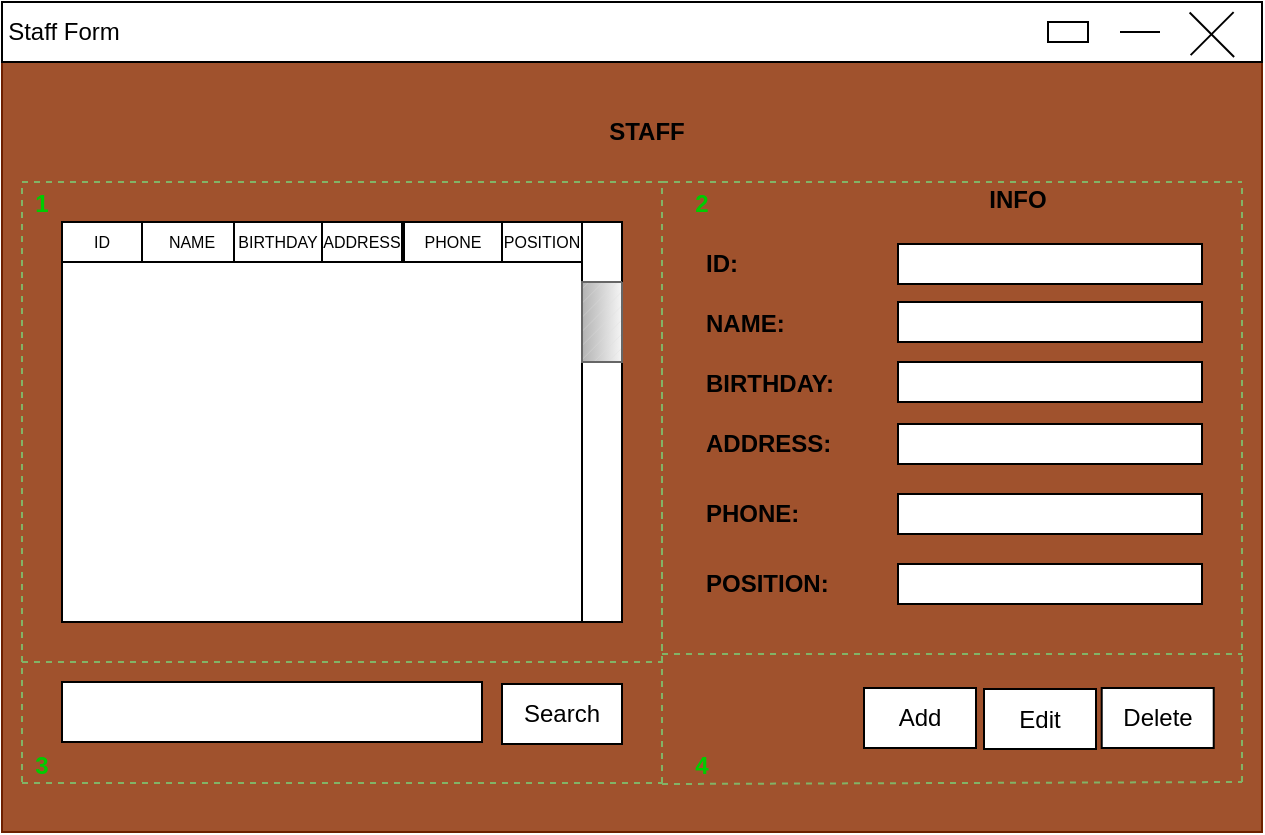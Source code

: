 <mxfile version="18.0.1" type="device"><diagram id="tGxaU5lNku0sTpEd0Xvk" name="Trang-1"><mxGraphModel dx="868" dy="593" grid="1" gridSize="10" guides="1" tooltips="1" connect="1" arrows="1" fold="1" page="1" pageScale="1" pageWidth="827" pageHeight="1169" math="0" shadow="0"><root><mxCell id="0"/><mxCell id="1" parent="0"/><mxCell id="f-kM4KcOSnNsNl54rPjR-2" value="" style="rounded=0;whiteSpace=wrap;html=1;fillColor=#a0522d;fontColor=#ffffff;strokeColor=#6D1F00;" parent="1" vertex="1"><mxGeometry x="280" y="215" width="630" height="410" as="geometry"/></mxCell><mxCell id="f-kM4KcOSnNsNl54rPjR-5" value="" style="rounded=0;whiteSpace=wrap;html=1;" parent="1" vertex="1"><mxGeometry x="280" y="210" width="630" height="30" as="geometry"/></mxCell><mxCell id="f-kM4KcOSnNsNl54rPjR-6" value="Staff Form" style="text;html=1;strokeColor=none;fillColor=none;align=center;verticalAlign=middle;whiteSpace=wrap;rounded=0;" parent="1" vertex="1"><mxGeometry x="281" y="210" width="60" height="30" as="geometry"/></mxCell><mxCell id="f-kM4KcOSnNsNl54rPjR-10" value="" style="line;strokeWidth=1;html=1;" parent="1" vertex="1"><mxGeometry x="839" y="220" width="20" height="10" as="geometry"/></mxCell><mxCell id="f-kM4KcOSnNsNl54rPjR-14" value="" style="line;strokeWidth=1;html=1;rotation=-45;" parent="1" vertex="1"><mxGeometry x="869.86" y="220.81" width="30.41" height="10" as="geometry"/></mxCell><mxCell id="f-kM4KcOSnNsNl54rPjR-15" value="" style="line;strokeWidth=1;html=1;rotation=45;" parent="1" vertex="1"><mxGeometry x="869.21" y="221.36" width="31.46" height="10" as="geometry"/></mxCell><mxCell id="f-kM4KcOSnNsNl54rPjR-19" value="" style="rounded=0;whiteSpace=wrap;html=1;strokeWidth=1;" parent="1" vertex="1"><mxGeometry x="803" y="220" width="20" height="10" as="geometry"/></mxCell><mxCell id="f-kM4KcOSnNsNl54rPjR-20" value="STAFF" style="text;html=1;strokeColor=none;fillColor=none;align=center;verticalAlign=middle;whiteSpace=wrap;rounded=0;fontStyle=1" parent="1" vertex="1"><mxGeometry x="565" y="260" width="75" height="30" as="geometry"/></mxCell><mxCell id="f-kM4KcOSnNsNl54rPjR-22" value="" style="rounded=0;whiteSpace=wrap;html=1;strokeWidth=1;" parent="1" vertex="1"><mxGeometry x="310" y="320" width="280" height="200" as="geometry"/></mxCell><mxCell id="f-kM4KcOSnNsNl54rPjR-23" value="" style="rounded=0;whiteSpace=wrap;html=1;strokeWidth=1;" parent="1" vertex="1"><mxGeometry x="310" y="550" width="210" height="30" as="geometry"/></mxCell><mxCell id="f-kM4KcOSnNsNl54rPjR-24" value="Search" style="rounded=0;whiteSpace=wrap;html=1;strokeWidth=1;" parent="1" vertex="1"><mxGeometry x="530" y="551" width="60" height="30" as="geometry"/></mxCell><mxCell id="f-kM4KcOSnNsNl54rPjR-25" value="" style="rounded=0;whiteSpace=wrap;html=1;strokeWidth=1;rotation=90;" parent="1" vertex="1"><mxGeometry x="480" y="410" width="200" height="20" as="geometry"/></mxCell><mxCell id="f-kM4KcOSnNsNl54rPjR-26" value="" style="verticalLabelPosition=bottom;verticalAlign=top;html=1;shape=mxgraph.basic.patternFillRect;fillStyle=diagRev;step=5;fillStrokeWidth=0.2;fillStrokeColor=#dddddd;strokeWidth=1;rotation=90;fillColor=#f5f5f5;strokeColor=#666666;gradientColor=#b3b3b3;" parent="1" vertex="1"><mxGeometry x="560" y="360" width="40" height="20" as="geometry"/></mxCell><mxCell id="f-kM4KcOSnNsNl54rPjR-28" value="INFO" style="text;html=1;strokeColor=none;fillColor=none;align=center;verticalAlign=middle;whiteSpace=wrap;rounded=1;fontStyle=1" parent="1" vertex="1"><mxGeometry x="758" y="294" width="60" height="30" as="geometry"/></mxCell><mxCell id="f-kM4KcOSnNsNl54rPjR-29" value="" style="rounded=0;whiteSpace=wrap;html=1;strokeWidth=1;" parent="1" vertex="1"><mxGeometry x="728" y="331" width="152" height="20" as="geometry"/></mxCell><mxCell id="f-kM4KcOSnNsNl54rPjR-30" value="ID:" style="text;html=1;strokeColor=none;fillColor=none;align=left;verticalAlign=middle;whiteSpace=wrap;rounded=0;fontStyle=1" parent="1" vertex="1"><mxGeometry x="630" y="326" width="60" height="30" as="geometry"/></mxCell><mxCell id="f-kM4KcOSnNsNl54rPjR-31" value="NAME:" style="text;html=1;strokeColor=none;fillColor=none;align=left;verticalAlign=middle;whiteSpace=wrap;rounded=0;fontStyle=1" parent="1" vertex="1"><mxGeometry x="630" y="356" width="60" height="30" as="geometry"/></mxCell><mxCell id="f-kM4KcOSnNsNl54rPjR-32" value="BIRTHDAY:" style="text;html=1;strokeColor=none;fillColor=none;align=left;verticalAlign=middle;whiteSpace=wrap;rounded=0;fontStyle=1" parent="1" vertex="1"><mxGeometry x="630" y="386" width="60" height="30" as="geometry"/></mxCell><mxCell id="f-kM4KcOSnNsNl54rPjR-33" value="ADDRESS:" style="text;html=1;strokeColor=none;fillColor=none;align=left;verticalAlign=middle;whiteSpace=wrap;rounded=0;fontStyle=1" parent="1" vertex="1"><mxGeometry x="630" y="416" width="60" height="30" as="geometry"/></mxCell><mxCell id="f-kM4KcOSnNsNl54rPjR-34" value="PHONE:" style="text;html=1;strokeColor=none;fillColor=none;align=left;verticalAlign=middle;whiteSpace=wrap;rounded=0;fontStyle=1" parent="1" vertex="1"><mxGeometry x="630" y="451" width="60" height="30" as="geometry"/></mxCell><mxCell id="f-kM4KcOSnNsNl54rPjR-35" value="POSITION:" style="text;html=1;strokeColor=none;fillColor=none;align=left;verticalAlign=middle;whiteSpace=wrap;rounded=0;fontStyle=1" parent="1" vertex="1"><mxGeometry x="630" y="486" width="60" height="30" as="geometry"/></mxCell><mxCell id="f-kM4KcOSnNsNl54rPjR-36" value="" style="rounded=0;whiteSpace=wrap;html=1;strokeWidth=1;" parent="1" vertex="1"><mxGeometry x="728" y="360" width="152" height="20" as="geometry"/></mxCell><mxCell id="f-kM4KcOSnNsNl54rPjR-37" value="" style="rounded=0;whiteSpace=wrap;html=1;strokeWidth=1;" parent="1" vertex="1"><mxGeometry x="728" y="390" width="152" height="20" as="geometry"/></mxCell><mxCell id="f-kM4KcOSnNsNl54rPjR-38" value="" style="rounded=0;whiteSpace=wrap;html=1;strokeWidth=1;" parent="1" vertex="1"><mxGeometry x="728" y="421" width="152" height="20" as="geometry"/></mxCell><mxCell id="f-kM4KcOSnNsNl54rPjR-39" value="" style="rounded=0;whiteSpace=wrap;html=1;strokeWidth=1;" parent="1" vertex="1"><mxGeometry x="728" y="456" width="152" height="20" as="geometry"/></mxCell><mxCell id="f-kM4KcOSnNsNl54rPjR-40" value="" style="rounded=0;whiteSpace=wrap;html=1;strokeWidth=1;" parent="1" vertex="1"><mxGeometry x="728" y="491" width="152" height="20" as="geometry"/></mxCell><mxCell id="f-kM4KcOSnNsNl54rPjR-42" value="Add" style="rounded=0;whiteSpace=wrap;html=1;strokeWidth=1;" parent="1" vertex="1"><mxGeometry x="711" y="553" width="56" height="30" as="geometry"/></mxCell><mxCell id="f-kM4KcOSnNsNl54rPjR-43" value="Delete" style="rounded=0;whiteSpace=wrap;html=1;strokeWidth=1;" parent="1" vertex="1"><mxGeometry x="829.86" y="553" width="56" height="30" as="geometry"/></mxCell><mxCell id="f-kM4KcOSnNsNl54rPjR-44" value="Edit" style="rounded=0;whiteSpace=wrap;html=1;strokeWidth=1;" parent="1" vertex="1"><mxGeometry x="771" y="553.5" width="56" height="30" as="geometry"/></mxCell><mxCell id="f-kM4KcOSnNsNl54rPjR-54" value="" style="endArrow=none;dashed=1;html=1;rounded=0;fillColor=#d5e8d4;gradientColor=#97d077;strokeColor=#82b366;" parent="1" edge="1"><mxGeometry width="50" height="50" relative="1" as="geometry"><mxPoint x="290" y="540" as="sourcePoint"/><mxPoint x="290" y="300" as="targetPoint"/></mxGeometry></mxCell><mxCell id="f-kM4KcOSnNsNl54rPjR-55" value="" style="endArrow=none;dashed=1;html=1;rounded=0;fillColor=#d5e8d4;gradientColor=#97d077;strokeColor=#82b366;" parent="1" edge="1"><mxGeometry width="50" height="50" relative="1" as="geometry"><mxPoint x="290" y="540" as="sourcePoint"/><mxPoint x="610" y="540" as="targetPoint"/></mxGeometry></mxCell><mxCell id="f-kM4KcOSnNsNl54rPjR-56" value="" style="endArrow=none;dashed=1;html=1;rounded=0;fillColor=#d5e8d4;gradientColor=#97d077;strokeColor=#82b366;" parent="1" edge="1"><mxGeometry width="50" height="50" relative="1" as="geometry"><mxPoint x="610" y="540" as="sourcePoint"/><mxPoint x="610" y="300" as="targetPoint"/></mxGeometry></mxCell><mxCell id="f-kM4KcOSnNsNl54rPjR-57" value="" style="endArrow=none;dashed=1;html=1;rounded=0;" parent="1" edge="1"><mxGeometry width="50" height="50" relative="1" as="geometry"><mxPoint x="290" y="300" as="sourcePoint"/><mxPoint x="610" y="300" as="targetPoint"/></mxGeometry></mxCell><mxCell id="f-kM4KcOSnNsNl54rPjR-58" value="" style="endArrow=none;dashed=1;html=1;rounded=0;fillColor=#d5e8d4;gradientColor=#97d077;strokeColor=#82b366;" parent="1" edge="1"><mxGeometry width="50" height="50" relative="1" as="geometry"><mxPoint x="290" y="600.5" as="sourcePoint"/><mxPoint x="610" y="600.5" as="targetPoint"/></mxGeometry></mxCell><mxCell id="f-kM4KcOSnNsNl54rPjR-59" value="" style="endArrow=none;dashed=1;html=1;rounded=0;fillColor=#d5e8d4;gradientColor=#97d077;strokeColor=#82b366;" parent="1" edge="1"><mxGeometry width="50" height="50" relative="1" as="geometry"><mxPoint x="610" y="600.5" as="sourcePoint"/><mxPoint x="610" y="360.5" as="targetPoint"/></mxGeometry></mxCell><mxCell id="f-kM4KcOSnNsNl54rPjR-60" value="" style="endArrow=none;dashed=1;html=1;rounded=0;fillColor=#d5e8d4;gradientColor=#97d077;strokeColor=#82b366;" parent="1" edge="1"><mxGeometry width="50" height="50" relative="1" as="geometry"><mxPoint x="290" y="600" as="sourcePoint"/><mxPoint x="290" y="360" as="targetPoint"/></mxGeometry></mxCell><mxCell id="f-kM4KcOSnNsNl54rPjR-62" value="" style="endArrow=none;dashed=1;html=1;rounded=0;fillColor=#d5e8d4;gradientColor=#97d077;strokeColor=#82b366;" parent="1" edge="1"><mxGeometry width="50" height="50" relative="1" as="geometry"><mxPoint x="610" y="536" as="sourcePoint"/><mxPoint x="900" y="536" as="targetPoint"/></mxGeometry></mxCell><mxCell id="f-kM4KcOSnNsNl54rPjR-63" value="" style="endArrow=none;dashed=1;html=1;rounded=0;fillColor=#d5e8d4;gradientColor=#97d077;strokeColor=#82b366;" parent="1" edge="1"><mxGeometry width="50" height="50" relative="1" as="geometry"><mxPoint x="610" y="601" as="sourcePoint"/><mxPoint x="900" y="600" as="targetPoint"/></mxGeometry></mxCell><mxCell id="f-kM4KcOSnNsNl54rPjR-64" value="" style="endArrow=none;dashed=1;html=1;rounded=0;fillColor=#d5e8d4;gradientColor=#97d077;strokeColor=#82b366;" parent="1" edge="1"><mxGeometry width="50" height="50" relative="1" as="geometry"><mxPoint x="900" y="600" as="sourcePoint"/><mxPoint x="900" y="360" as="targetPoint"/></mxGeometry></mxCell><mxCell id="f-kM4KcOSnNsNl54rPjR-65" value="" style="endArrow=none;dashed=1;html=1;rounded=0;fillColor=#d5e8d4;gradientColor=#97d077;strokeColor=#82b366;" parent="1" edge="1"><mxGeometry width="50" height="50" relative="1" as="geometry"><mxPoint x="900" y="540" as="sourcePoint"/><mxPoint x="900" y="300" as="targetPoint"/></mxGeometry></mxCell><mxCell id="f-kM4KcOSnNsNl54rPjR-66" value="" style="endArrow=none;dashed=1;html=1;rounded=0;" parent="1" edge="1"><mxGeometry width="50" height="50" relative="1" as="geometry"><mxPoint x="610" y="300" as="sourcePoint"/><mxPoint x="900" y="300" as="targetPoint"/></mxGeometry></mxCell><mxCell id="f-kM4KcOSnNsNl54rPjR-68" value="" style="endArrow=none;dashed=1;html=1;rounded=0;fillColor=#d5e8d4;gradientColor=#97d077;strokeColor=#82b366;" parent="1" edge="1"><mxGeometry width="50" height="50" relative="1" as="geometry"><mxPoint x="290" y="300" as="sourcePoint"/><mxPoint x="610" y="300" as="targetPoint"/></mxGeometry></mxCell><mxCell id="f-kM4KcOSnNsNl54rPjR-69" value="" style="endArrow=none;dashed=1;html=1;rounded=0;fillColor=#d5e8d4;gradientColor=#97d077;strokeColor=#82b366;" parent="1" edge="1"><mxGeometry width="50" height="50" relative="1" as="geometry"><mxPoint x="610" y="300" as="sourcePoint"/><mxPoint x="900" y="300" as="targetPoint"/></mxGeometry></mxCell><mxCell id="f-kM4KcOSnNsNl54rPjR-70" value="1" style="text;html=1;align=center;verticalAlign=middle;whiteSpace=wrap;rounded=0;shadow=0;glass=0;dashed=1;sketch=0;opacity=70;fontColor=#00CC00;fontStyle=1" parent="1" vertex="1"><mxGeometry x="280" y="296" width="40" height="30" as="geometry"/></mxCell><mxCell id="f-kM4KcOSnNsNl54rPjR-71" value="2" style="text;html=1;align=center;verticalAlign=middle;whiteSpace=wrap;rounded=0;shadow=0;glass=0;dashed=1;sketch=0;opacity=70;fontColor=#00CC00;fontStyle=1" parent="1" vertex="1"><mxGeometry x="600" y="296" width="60" height="30" as="geometry"/></mxCell><mxCell id="f-kM4KcOSnNsNl54rPjR-72" value="3" style="text;html=1;align=center;verticalAlign=middle;whiteSpace=wrap;rounded=0;shadow=0;glass=0;dashed=1;sketch=0;opacity=70;fontColor=#00CC00;fontStyle=1" parent="1" vertex="1"><mxGeometry x="280" y="577" width="40" height="30" as="geometry"/></mxCell><mxCell id="f-kM4KcOSnNsNl54rPjR-73" value="4" style="text;html=1;align=center;verticalAlign=middle;whiteSpace=wrap;rounded=0;shadow=0;glass=0;dashed=1;sketch=0;opacity=70;fontColor=#00CC00;fontStyle=1" parent="1" vertex="1"><mxGeometry x="600" y="577" width="60" height="30" as="geometry"/></mxCell><mxCell id="mk6AjHuwBzpykC8zWYAh-1" value="ID" style="rounded=0;whiteSpace=wrap;html=1;align=center;fontSize=8;" parent="1" vertex="1"><mxGeometry x="310" y="320" width="40" height="20" as="geometry"/></mxCell><mxCell id="mk6AjHuwBzpykC8zWYAh-2" value="NAME" style="rounded=0;whiteSpace=wrap;html=1;fontSize=8;" parent="1" vertex="1"><mxGeometry x="350" y="320" width="50" height="20" as="geometry"/></mxCell><mxCell id="mk6AjHuwBzpykC8zWYAh-3" value="BIRTHDAY" style="rounded=0;whiteSpace=wrap;html=1;fontSize=8;" parent="1" vertex="1"><mxGeometry x="396" y="320" width="44" height="20" as="geometry"/></mxCell><mxCell id="mk6AjHuwBzpykC8zWYAh-4" value="ADDRESS" style="rounded=0;whiteSpace=wrap;html=1;fontSize=8;" parent="1" vertex="1"><mxGeometry x="440" y="320" width="40" height="20" as="geometry"/></mxCell><mxCell id="mk6AjHuwBzpykC8zWYAh-5" value="POSITION" style="rounded=0;whiteSpace=wrap;html=1;fontSize=8;" parent="1" vertex="1"><mxGeometry x="530" y="320" width="40" height="20" as="geometry"/></mxCell><mxCell id="mk6AjHuwBzpykC8zWYAh-6" value="PHONE" style="rounded=0;whiteSpace=wrap;html=1;fontSize=8;" parent="1" vertex="1"><mxGeometry x="481" y="320" width="49" height="20" as="geometry"/></mxCell></root></mxGraphModel></diagram></mxfile>